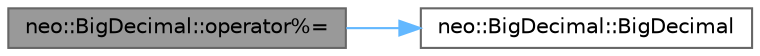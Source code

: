 digraph "neo::BigDecimal::operator%="
{
 // LATEX_PDF_SIZE
  bgcolor="transparent";
  edge [fontname=Helvetica,fontsize=10,labelfontname=Helvetica,labelfontsize=10];
  node [fontname=Helvetica,fontsize=10,shape=box,height=0.2,width=0.4];
  rankdir="LR";
  Node1 [id="Node000001",label="neo::BigDecimal::operator%=",height=0.2,width=0.4,color="gray40", fillcolor="grey60", style="filled", fontcolor="black",tooltip=" "];
  Node1 -> Node2 [id="edge2_Node000001_Node000002",color="steelblue1",style="solid",tooltip=" "];
  Node2 [id="Node000002",label="neo::BigDecimal::BigDecimal",height=0.2,width=0.4,color="grey40", fillcolor="white", style="filled",URL="$classneo_1_1_big_decimal.html#a3916c64ca0374e8a2d4ee5898f0271b0",tooltip="Default constructor - creates a BigDecimal with value 0 and 0 decimals."];
}
